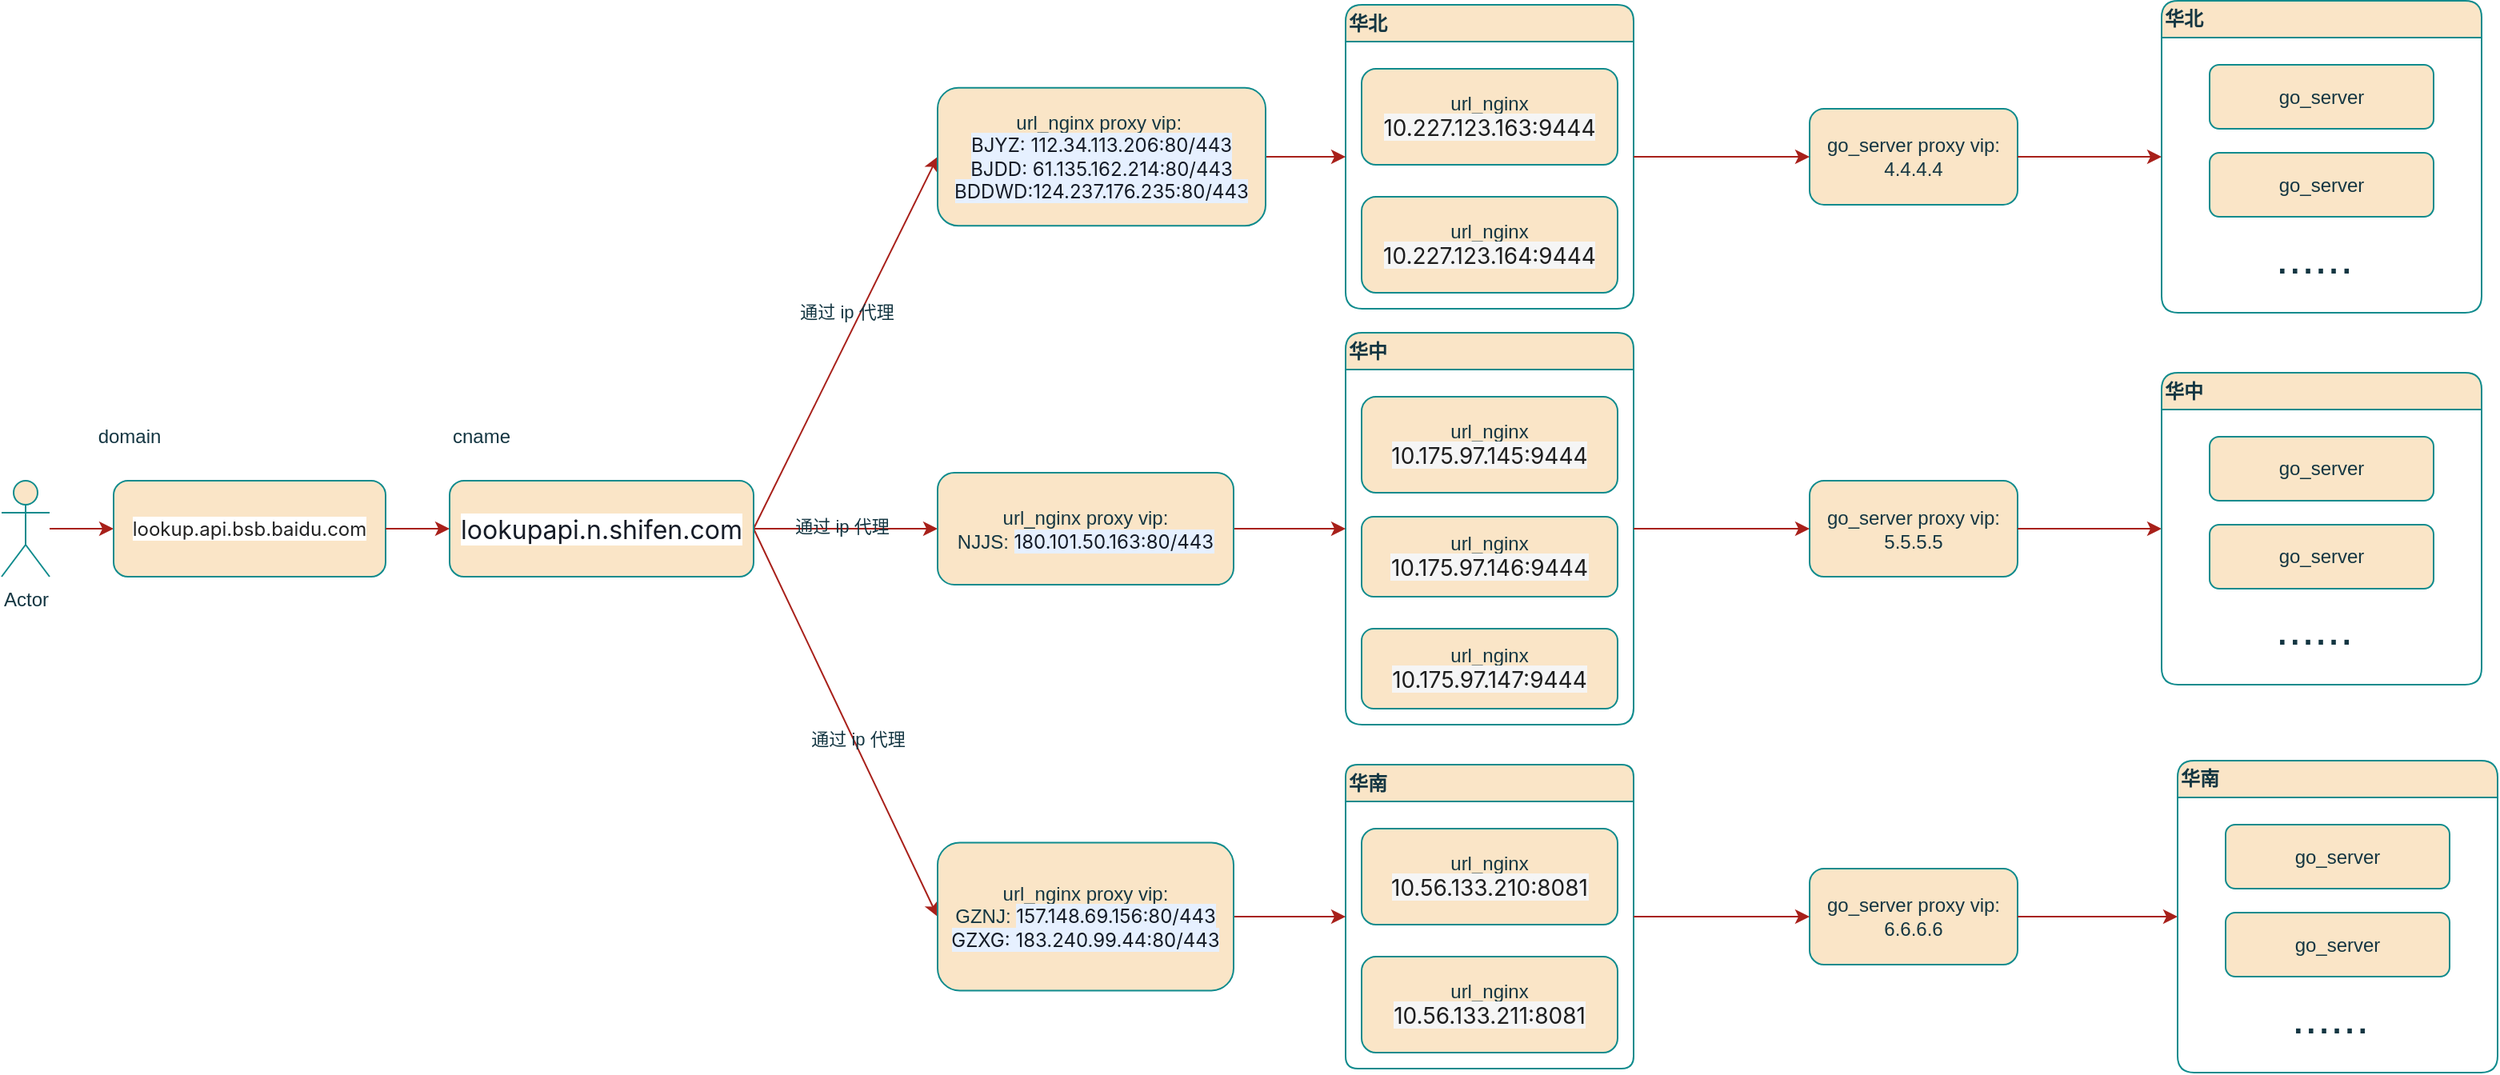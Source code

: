 <mxfile version="24.7.7">
  <diagram name="第 1 页" id="3OlnybCZuQFbsvdLqa09">
    <mxGraphModel dx="1194" dy="755" grid="1" gridSize="10" guides="1" tooltips="1" connect="1" arrows="1" fold="1" page="1" pageScale="1" pageWidth="3300" pageHeight="4681" math="0" shadow="0">
      <root>
        <mxCell id="0" />
        <mxCell id="1" parent="0" />
        <mxCell id="zS4iTFZCfX0krXfUyPuB-29" style="edgeStyle=orthogonalEdgeStyle;rounded=1;orthogonalLoop=1;jettySize=auto;html=1;entryX=0;entryY=0.5;entryDx=0;entryDy=0;labelBackgroundColor=none;strokeColor=#A8201A;fontColor=default;" edge="1" parent="1" source="zS4iTFZCfX0krXfUyPuB-2" target="zS4iTFZCfX0krXfUyPuB-3">
          <mxGeometry relative="1" as="geometry" />
        </mxCell>
        <mxCell id="zS4iTFZCfX0krXfUyPuB-2" value="Actor" style="shape=umlActor;verticalLabelPosition=bottom;verticalAlign=top;html=1;outlineConnect=0;rounded=1;labelBackgroundColor=none;fillColor=#FAE5C7;strokeColor=#0F8B8D;fontColor=#143642;" vertex="1" parent="1">
          <mxGeometry x="60" y="382.5" width="30" height="60" as="geometry" />
        </mxCell>
        <mxCell id="zS4iTFZCfX0krXfUyPuB-3" value="&lt;span style=&quot;color: rgb(33, 33, 33); font-family: Inter, system-ui, -apple-system, &amp;quot;system-ui&amp;quot;, &amp;quot;Segoe UI&amp;quot;, Roboto, Oxygen, Ubuntu, Cantarell, &amp;quot;Fira Sans&amp;quot;, &amp;quot;Droid Sans&amp;quot;, Helvetica, Arial, sans-serif; text-align: left; white-space-collapse: preserve; background-color: rgb(255, 255, 255);&quot;&gt;lookup.api.bsb.baidu.com&lt;/span&gt;" style="rounded=1;whiteSpace=wrap;html=1;labelBackgroundColor=none;fillColor=#FAE5C7;strokeColor=#0F8B8D;fontColor=#143642;" vertex="1" parent="1">
          <mxGeometry x="130" y="382.5" width="170" height="60" as="geometry" />
        </mxCell>
        <mxCell id="zS4iTFZCfX0krXfUyPuB-12" value="华中" style="swimlane;whiteSpace=wrap;html=1;align=left;rounded=1;labelBackgroundColor=none;fillColor=#FAE5C7;strokeColor=#0F8B8D;fontColor=#143642;" vertex="1" parent="1">
          <mxGeometry x="900" y="290" width="180" height="245" as="geometry" />
        </mxCell>
        <mxCell id="zS4iTFZCfX0krXfUyPuB-13" value="url_nginx&lt;div&gt;&lt;span style=&quot;color: rgba(0, 0, 0, 0.88); font-family: -apple-system, &amp;quot;system-ui&amp;quot;, &amp;quot;Segoe UI&amp;quot;, Roboto, &amp;quot;Helvetica Neue&amp;quot;, Arial, &amp;quot;Noto Sans&amp;quot;, sans-serif, &amp;quot;Apple Color Emoji&amp;quot;, &amp;quot;Segoe UI Emoji&amp;quot;, &amp;quot;Segoe UI Symbol&amp;quot;, &amp;quot;Noto Color Emoji&amp;quot;; font-size: 14px; text-align: start; background-color: rgb(245, 245, 245);&quot;&gt;10.175.97.145:9444&lt;/span&gt;&lt;br&gt;&lt;/div&gt;" style="rounded=1;whiteSpace=wrap;html=1;labelBackgroundColor=none;fillColor=#FAE5C7;strokeColor=#0F8B8D;fontColor=#143642;" vertex="1" parent="zS4iTFZCfX0krXfUyPuB-12">
          <mxGeometry x="10" y="40" width="160" height="60" as="geometry" />
        </mxCell>
        <mxCell id="zS4iTFZCfX0krXfUyPuB-14" value="url_nginx&lt;div&gt;&lt;span style=&quot;color: rgba(0, 0, 0, 0.88); font-family: -apple-system, &amp;quot;system-ui&amp;quot;, &amp;quot;Segoe UI&amp;quot;, Roboto, &amp;quot;Helvetica Neue&amp;quot;, Arial, &amp;quot;Noto Sans&amp;quot;, sans-serif, &amp;quot;Apple Color Emoji&amp;quot;, &amp;quot;Segoe UI Emoji&amp;quot;, &amp;quot;Segoe UI Symbol&amp;quot;, &amp;quot;Noto Color Emoji&amp;quot;; font-size: 14px; text-align: start; background-color: rgb(245, 245, 245);&quot;&gt;10.175.97.146:9444&lt;/span&gt;&lt;br&gt;&lt;/div&gt;" style="rounded=1;whiteSpace=wrap;html=1;labelBackgroundColor=none;fillColor=#FAE5C7;strokeColor=#0F8B8D;fontColor=#143642;" vertex="1" parent="zS4iTFZCfX0krXfUyPuB-12">
          <mxGeometry x="10" y="115" width="160" height="50" as="geometry" />
        </mxCell>
        <mxCell id="zS4iTFZCfX0krXfUyPuB-84" value="url_nginx&lt;div&gt;&lt;span style=&quot;color: rgba(0, 0, 0, 0.88); font-family: -apple-system, &amp;quot;system-ui&amp;quot;, &amp;quot;Segoe UI&amp;quot;, Roboto, &amp;quot;Helvetica Neue&amp;quot;, Arial, &amp;quot;Noto Sans&amp;quot;, sans-serif, &amp;quot;Apple Color Emoji&amp;quot;, &amp;quot;Segoe UI Emoji&amp;quot;, &amp;quot;Segoe UI Symbol&amp;quot;, &amp;quot;Noto Color Emoji&amp;quot;; font-size: 14px; text-align: start; background-color: rgb(245, 245, 245);&quot;&gt;10.175.97.147:9444&lt;/span&gt;&lt;br&gt;&lt;/div&gt;" style="rounded=1;whiteSpace=wrap;html=1;labelBackgroundColor=none;fillColor=#FAE5C7;strokeColor=#0F8B8D;fontColor=#143642;" vertex="1" parent="zS4iTFZCfX0krXfUyPuB-12">
          <mxGeometry x="10" y="185" width="160" height="50" as="geometry" />
        </mxCell>
        <mxCell id="zS4iTFZCfX0krXfUyPuB-18" value="华南" style="swimlane;whiteSpace=wrap;html=1;align=left;horizontal=1;rounded=1;labelBackgroundColor=none;fillColor=#FAE5C7;strokeColor=#0F8B8D;fontColor=#143642;arcSize=11;" vertex="1" parent="1">
          <mxGeometry x="900" y="560" width="180" height="190" as="geometry" />
        </mxCell>
        <mxCell id="zS4iTFZCfX0krXfUyPuB-19" value="url_nginx&lt;div&gt;&lt;span style=&quot;color: rgba(0, 0, 0, 0.88); font-family: -apple-system, &amp;quot;system-ui&amp;quot;, &amp;quot;Segoe UI&amp;quot;, Roboto, &amp;quot;Helvetica Neue&amp;quot;, Arial, &amp;quot;Noto Sans&amp;quot;, sans-serif, &amp;quot;Apple Color Emoji&amp;quot;, &amp;quot;Segoe UI Emoji&amp;quot;, &amp;quot;Segoe UI Symbol&amp;quot;, &amp;quot;Noto Color Emoji&amp;quot;; font-size: 14px; text-align: start; background-color: rgb(245, 245, 245);&quot;&gt;10.56.133.210:8081&lt;/span&gt;&lt;br&gt;&lt;/div&gt;" style="rounded=1;whiteSpace=wrap;html=1;labelBackgroundColor=none;fillColor=#FAE5C7;strokeColor=#0F8B8D;fontColor=#143642;" vertex="1" parent="zS4iTFZCfX0krXfUyPuB-18">
          <mxGeometry x="10" y="40" width="160" height="60" as="geometry" />
        </mxCell>
        <mxCell id="zS4iTFZCfX0krXfUyPuB-20" value="url_nginx&lt;div&gt;&lt;span style=&quot;color: rgba(0, 0, 0, 0.88); font-family: -apple-system, &amp;quot;system-ui&amp;quot;, &amp;quot;Segoe UI&amp;quot;, Roboto, &amp;quot;Helvetica Neue&amp;quot;, Arial, &amp;quot;Noto Sans&amp;quot;, sans-serif, &amp;quot;Apple Color Emoji&amp;quot;, &amp;quot;Segoe UI Emoji&amp;quot;, &amp;quot;Segoe UI Symbol&amp;quot;, &amp;quot;Noto Color Emoji&amp;quot;; font-size: 14px; text-align: start; background-color: rgb(245, 245, 245);&quot;&gt;10.56.133.211:8081&lt;/span&gt;&lt;br&gt;&lt;/div&gt;" style="rounded=1;whiteSpace=wrap;html=1;labelBackgroundColor=none;fillColor=#FAE5C7;strokeColor=#0F8B8D;fontColor=#143642;" vertex="1" parent="zS4iTFZCfX0krXfUyPuB-18">
          <mxGeometry x="10" y="120" width="160" height="60" as="geometry" />
        </mxCell>
        <mxCell id="zS4iTFZCfX0krXfUyPuB-21" value="华北" style="swimlane;whiteSpace=wrap;html=1;align=left;rounded=1;labelBackgroundColor=none;fillColor=#FAE5C7;strokeColor=#0F8B8D;fontColor=#143642;" vertex="1" parent="1">
          <mxGeometry x="900" y="85" width="180" height="190" as="geometry">
            <mxRectangle x="640" y="90" width="130" height="30" as="alternateBounds" />
          </mxGeometry>
        </mxCell>
        <mxCell id="zS4iTFZCfX0krXfUyPuB-22" value="url_nginx&lt;div&gt;&lt;span style=&quot;color: rgba(0, 0, 0, 0.88); font-family: -apple-system, &amp;quot;system-ui&amp;quot;, &amp;quot;Segoe UI&amp;quot;, Roboto, &amp;quot;Helvetica Neue&amp;quot;, Arial, &amp;quot;Noto Sans&amp;quot;, sans-serif, &amp;quot;Apple Color Emoji&amp;quot;, &amp;quot;Segoe UI Emoji&amp;quot;, &amp;quot;Segoe UI Symbol&amp;quot;, &amp;quot;Noto Color Emoji&amp;quot;; font-size: 14px; text-align: start; background-color: rgb(245, 245, 245);&quot;&gt;10.227.123.163:9444&lt;/span&gt;&lt;/div&gt;" style="rounded=1;whiteSpace=wrap;html=1;labelBackgroundColor=none;fillColor=#FAE5C7;strokeColor=#0F8B8D;fontColor=#143642;" vertex="1" parent="zS4iTFZCfX0krXfUyPuB-21">
          <mxGeometry x="10" y="40" width="160" height="60" as="geometry" />
        </mxCell>
        <mxCell id="zS4iTFZCfX0krXfUyPuB-23" value="url_nginx&lt;div&gt;&lt;span style=&quot;color: rgba(0, 0, 0, 0.88); font-family: -apple-system, &amp;quot;system-ui&amp;quot;, &amp;quot;Segoe UI&amp;quot;, Roboto, &amp;quot;Helvetica Neue&amp;quot;, Arial, &amp;quot;Noto Sans&amp;quot;, sans-serif, &amp;quot;Apple Color Emoji&amp;quot;, &amp;quot;Segoe UI Emoji&amp;quot;, &amp;quot;Segoe UI Symbol&amp;quot;, &amp;quot;Noto Color Emoji&amp;quot;; font-size: 14px; text-align: start; background-color: rgb(245, 245, 245);&quot;&gt;10.227.123.164:9444&lt;/span&gt;&lt;br&gt;&lt;/div&gt;" style="rounded=1;whiteSpace=wrap;html=1;labelBackgroundColor=none;fillColor=#FAE5C7;strokeColor=#0F8B8D;fontColor=#143642;" vertex="1" parent="zS4iTFZCfX0krXfUyPuB-21">
          <mxGeometry x="10" y="120" width="160" height="60" as="geometry" />
        </mxCell>
        <mxCell id="zS4iTFZCfX0krXfUyPuB-24" value="" style="endArrow=classic;html=1;rounded=1;exitX=1;exitY=0.5;exitDx=0;exitDy=0;entryX=0;entryY=0.5;entryDx=0;entryDy=0;labelBackgroundColor=none;strokeColor=#A8201A;fontColor=default;" edge="1" parent="1" source="zS4iTFZCfX0krXfUyPuB-79" target="zS4iTFZCfX0krXfUyPuB-50">
          <mxGeometry width="50" height="50" relative="1" as="geometry">
            <mxPoint x="510" y="560" as="sourcePoint" />
            <mxPoint x="800" y="340" as="targetPoint" />
          </mxGeometry>
        </mxCell>
        <mxCell id="zS4iTFZCfX0krXfUyPuB-31" value="通过 ip 代理" style="edgeLabel;html=1;align=center;verticalAlign=middle;resizable=0;points=[];rounded=1;labelBackgroundColor=none;fontColor=#143642;" vertex="1" connectable="0" parent="zS4iTFZCfX0krXfUyPuB-24">
          <mxGeometry x="-0.06" y="1" relative="1" as="geometry">
            <mxPoint x="5" y="-26" as="offset" />
          </mxGeometry>
        </mxCell>
        <mxCell id="zS4iTFZCfX0krXfUyPuB-25" value="" style="endArrow=classic;html=1;rounded=1;entryX=0;entryY=0.5;entryDx=0;entryDy=0;exitX=1;exitY=0.5;exitDx=0;exitDy=0;labelBackgroundColor=none;strokeColor=#A8201A;fontColor=default;" edge="1" parent="1" source="zS4iTFZCfX0krXfUyPuB-79" target="zS4iTFZCfX0krXfUyPuB-52">
          <mxGeometry width="50" height="50" relative="1" as="geometry">
            <mxPoint x="480" y="410" as="sourcePoint" />
            <mxPoint x="890" y="400" as="targetPoint" />
          </mxGeometry>
        </mxCell>
        <mxCell id="zS4iTFZCfX0krXfUyPuB-32" value="通过 ip 代理" style="edgeLabel;html=1;align=center;verticalAlign=middle;resizable=0;points=[];rounded=1;labelBackgroundColor=none;fontColor=#143642;" vertex="1" connectable="0" parent="zS4iTFZCfX0krXfUyPuB-25">
          <mxGeometry x="-0.05" y="2" relative="1" as="geometry">
            <mxPoint as="offset" />
          </mxGeometry>
        </mxCell>
        <mxCell id="zS4iTFZCfX0krXfUyPuB-26" value="" style="endArrow=classic;html=1;rounded=1;entryX=0;entryY=0.5;entryDx=0;entryDy=0;exitX=1;exitY=0.5;exitDx=0;exitDy=0;labelBackgroundColor=none;strokeColor=#A8201A;fontColor=default;" edge="1" parent="1" source="zS4iTFZCfX0krXfUyPuB-79" target="zS4iTFZCfX0krXfUyPuB-53">
          <mxGeometry width="50" height="50" relative="1" as="geometry">
            <mxPoint x="490" y="380" as="sourcePoint" />
            <mxPoint x="660" y="205" as="targetPoint" />
          </mxGeometry>
        </mxCell>
        <mxCell id="zS4iTFZCfX0krXfUyPuB-33" value="通过 ip 代理" style="edgeLabel;html=1;align=center;verticalAlign=middle;resizable=0;points=[];rounded=1;labelBackgroundColor=none;fontColor=#143642;" vertex="1" connectable="0" parent="zS4iTFZCfX0krXfUyPuB-26">
          <mxGeometry x="0.089" y="2" relative="1" as="geometry">
            <mxPoint as="offset" />
          </mxGeometry>
        </mxCell>
        <mxCell id="zS4iTFZCfX0krXfUyPuB-35" value="华北&amp;nbsp;" style="swimlane;whiteSpace=wrap;html=1;align=left;rounded=1;labelBackgroundColor=none;fillColor=#FAE5C7;strokeColor=#0F8B8D;fontColor=#143642;" vertex="1" parent="1">
          <mxGeometry x="1410" y="82.5" width="200" height="195" as="geometry">
            <mxRectangle x="640" y="90" width="130" height="30" as="alternateBounds" />
          </mxGeometry>
        </mxCell>
        <mxCell id="zS4iTFZCfX0krXfUyPuB-36" value="go_server" style="rounded=1;whiteSpace=wrap;html=1;labelBackgroundColor=none;fillColor=#FAE5C7;strokeColor=#0F8B8D;fontColor=#143642;" vertex="1" parent="zS4iTFZCfX0krXfUyPuB-35">
          <mxGeometry x="30" y="40" width="140" height="40" as="geometry" />
        </mxCell>
        <mxCell id="zS4iTFZCfX0krXfUyPuB-37" value="go_server" style="rounded=1;whiteSpace=wrap;html=1;labelBackgroundColor=none;fillColor=#FAE5C7;strokeColor=#0F8B8D;fontColor=#143642;" vertex="1" parent="zS4iTFZCfX0krXfUyPuB-35">
          <mxGeometry x="30" y="95" width="140" height="40" as="geometry" />
        </mxCell>
        <mxCell id="zS4iTFZCfX0krXfUyPuB-69" value="&lt;font style=&quot;font-size: 29px;&quot;&gt;......&lt;/font&gt;" style="text;html=1;align=center;verticalAlign=middle;resizable=0;points=[];autosize=1;strokeColor=none;fillColor=none;fontColor=#143642;" vertex="1" parent="zS4iTFZCfX0krXfUyPuB-35">
          <mxGeometry x="60" y="135" width="70" height="50" as="geometry" />
        </mxCell>
        <mxCell id="zS4iTFZCfX0krXfUyPuB-51" style="edgeStyle=orthogonalEdgeStyle;rounded=1;orthogonalLoop=1;jettySize=auto;html=1;exitX=1;exitY=0.5;exitDx=0;exitDy=0;entryX=0;entryY=0.5;entryDx=0;entryDy=0;labelBackgroundColor=none;strokeColor=#A8201A;fontColor=default;" edge="1" parent="1" source="zS4iTFZCfX0krXfUyPuB-50" target="zS4iTFZCfX0krXfUyPuB-21">
          <mxGeometry relative="1" as="geometry" />
        </mxCell>
        <mxCell id="zS4iTFZCfX0krXfUyPuB-50" value="url_nginx proxy vip:&amp;nbsp;&lt;div&gt;&lt;span style=&quot;color: rgb(21, 27, 38); font-family: -apple-system, &amp;quot;system-ui&amp;quot;, &amp;quot;Segoe UI&amp;quot;, &amp;quot;Helvetica Neue&amp;quot;, Arial, &amp;quot;PingFang SC&amp;quot;, &amp;quot;Hiragino Sans GB&amp;quot;, &amp;quot;Microsoft YaHei&amp;quot;, 微软雅黑, &amp;quot;sans-serif&amp;quot;, &amp;quot;Apple Color Emoji&amp;quot;, &amp;quot;Segoe UI Emoji&amp;quot;, &amp;quot;Segoe UI Symbol&amp;quot;, &amp;quot;Noto Color Emoji&amp;quot;; text-align: left; background-color: rgb(230, 240, 255);&quot;&gt;BJYZ: 112.34.113.206:80/443&lt;/span&gt;&lt;/div&gt;&lt;div&gt;&lt;span style=&quot;color: rgb(21, 27, 38); font-family: -apple-system, &amp;quot;system-ui&amp;quot;, &amp;quot;Segoe UI&amp;quot;, &amp;quot;Helvetica Neue&amp;quot;, Arial, &amp;quot;PingFang SC&amp;quot;, &amp;quot;Hiragino Sans GB&amp;quot;, &amp;quot;Microsoft YaHei&amp;quot;, 微软雅黑, &amp;quot;sans-serif&amp;quot;, &amp;quot;Apple Color Emoji&amp;quot;, &amp;quot;Segoe UI Emoji&amp;quot;, &amp;quot;Segoe UI Symbol&amp;quot;, &amp;quot;Noto Color Emoji&amp;quot;; text-align: left; background-color: rgb(230, 240, 255);&quot;&gt;BJDD:&amp;nbsp;&lt;/span&gt;&lt;span style=&quot;background-color: rgb(230, 240, 255); color: rgb(21, 27, 38); font-family: -apple-system, &amp;quot;system-ui&amp;quot;, &amp;quot;Segoe UI&amp;quot;, &amp;quot;Helvetica Neue&amp;quot;, Arial, &amp;quot;PingFang SC&amp;quot;, &amp;quot;Hiragino Sans GB&amp;quot;, &amp;quot;Microsoft YaHei&amp;quot;, 微软雅黑, &amp;quot;sans-serif&amp;quot;, &amp;quot;Apple Color Emoji&amp;quot;, &amp;quot;Segoe UI Emoji&amp;quot;, &amp;quot;Segoe UI Symbol&amp;quot;, &amp;quot;Noto Color Emoji&amp;quot;; text-align: left;&quot;&gt;61.135.162.214:80/443&lt;/span&gt;&lt;/div&gt;&lt;div&gt;&lt;span style=&quot;background-color: rgb(230, 240, 255); color: rgb(21, 27, 38); font-family: -apple-system, &amp;quot;system-ui&amp;quot;, &amp;quot;Segoe UI&amp;quot;, &amp;quot;Helvetica Neue&amp;quot;, Arial, &amp;quot;PingFang SC&amp;quot;, &amp;quot;Hiragino Sans GB&amp;quot;, &amp;quot;Microsoft YaHei&amp;quot;, 微软雅黑, &amp;quot;sans-serif&amp;quot;, &amp;quot;Apple Color Emoji&amp;quot;, &amp;quot;Segoe UI Emoji&amp;quot;, &amp;quot;Segoe UI Symbol&amp;quot;, &amp;quot;Noto Color Emoji&amp;quot;; text-align: left;&quot;&gt;BDDWD:&lt;/span&gt;&lt;span style=&quot;background-color: rgb(230, 240, 255); color: rgb(21, 27, 38); font-family: -apple-system, &amp;quot;system-ui&amp;quot;, &amp;quot;Segoe UI&amp;quot;, &amp;quot;Helvetica Neue&amp;quot;, Arial, &amp;quot;PingFang SC&amp;quot;, &amp;quot;Hiragino Sans GB&amp;quot;, &amp;quot;Microsoft YaHei&amp;quot;, 微软雅黑, &amp;quot;sans-serif&amp;quot;, &amp;quot;Apple Color Emoji&amp;quot;, &amp;quot;Segoe UI Emoji&amp;quot;, &amp;quot;Segoe UI Symbol&amp;quot;, &amp;quot;Noto Color Emoji&amp;quot;; text-align: left;&quot;&gt;124.237.176.235:80/443&lt;/span&gt;&lt;/div&gt;" style="rounded=1;whiteSpace=wrap;html=1;labelBackgroundColor=none;fillColor=#FAE5C7;strokeColor=#0F8B8D;fontColor=#143642;" vertex="1" parent="1">
          <mxGeometry x="645" y="136.88" width="205" height="86.25" as="geometry" />
        </mxCell>
        <mxCell id="zS4iTFZCfX0krXfUyPuB-55" style="edgeStyle=orthogonalEdgeStyle;rounded=1;orthogonalLoop=1;jettySize=auto;html=1;exitX=1;exitY=0.5;exitDx=0;exitDy=0;entryX=0;entryY=0.5;entryDx=0;entryDy=0;labelBackgroundColor=none;strokeColor=#A8201A;fontColor=default;" edge="1" parent="1" source="zS4iTFZCfX0krXfUyPuB-52" target="zS4iTFZCfX0krXfUyPuB-12">
          <mxGeometry relative="1" as="geometry" />
        </mxCell>
        <mxCell id="zS4iTFZCfX0krXfUyPuB-52" value="url_nginx proxy vip: NJJS:&amp;nbsp;&lt;span style=&quot;color: rgb(21, 27, 38); font-family: -apple-system, &amp;quot;system-ui&amp;quot;, &amp;quot;Segoe UI&amp;quot;, &amp;quot;Helvetica Neue&amp;quot;, Arial, &amp;quot;PingFang SC&amp;quot;, &amp;quot;Hiragino Sans GB&amp;quot;, &amp;quot;Microsoft YaHei&amp;quot;, 微软雅黑, &amp;quot;sans-serif&amp;quot;, &amp;quot;Apple Color Emoji&amp;quot;, &amp;quot;Segoe UI Emoji&amp;quot;, &amp;quot;Segoe UI Symbol&amp;quot;, &amp;quot;Noto Color Emoji&amp;quot;; text-align: left; background-color: rgb(230, 240, 255);&quot;&gt;180.101.50.163:80/443&lt;/span&gt;" style="rounded=1;whiteSpace=wrap;html=1;labelBackgroundColor=none;fillColor=#FAE5C7;strokeColor=#0F8B8D;fontColor=#143642;" vertex="1" parent="1">
          <mxGeometry x="645" y="377.5" width="185" height="70" as="geometry" />
        </mxCell>
        <mxCell id="zS4iTFZCfX0krXfUyPuB-56" style="edgeStyle=orthogonalEdgeStyle;rounded=1;orthogonalLoop=1;jettySize=auto;html=1;exitX=1;exitY=0.5;exitDx=0;exitDy=0;entryX=0;entryY=0.5;entryDx=0;entryDy=0;labelBackgroundColor=none;strokeColor=#A8201A;fontColor=default;" edge="1" parent="1" source="zS4iTFZCfX0krXfUyPuB-53" target="zS4iTFZCfX0krXfUyPuB-18">
          <mxGeometry relative="1" as="geometry" />
        </mxCell>
        <mxCell id="zS4iTFZCfX0krXfUyPuB-53" value="url_nginx proxy vip: GZNJ:&amp;nbsp;&lt;span style=&quot;color: rgb(21, 27, 38); font-family: -apple-system, &amp;quot;system-ui&amp;quot;, &amp;quot;Segoe UI&amp;quot;, &amp;quot;Helvetica Neue&amp;quot;, Arial, &amp;quot;PingFang SC&amp;quot;, &amp;quot;Hiragino Sans GB&amp;quot;, &amp;quot;Microsoft YaHei&amp;quot;, 微软雅黑, &amp;quot;sans-serif&amp;quot;, &amp;quot;Apple Color Emoji&amp;quot;, &amp;quot;Segoe UI Emoji&amp;quot;, &amp;quot;Segoe UI Symbol&amp;quot;, &amp;quot;Noto Color Emoji&amp;quot;; text-align: left; background-color: rgb(230, 240, 255);&quot;&gt;157.148.69.156:80/443&lt;/span&gt;&lt;div&gt;&lt;span style=&quot;color: rgb(21, 27, 38); font-family: -apple-system, &amp;quot;system-ui&amp;quot;, &amp;quot;Segoe UI&amp;quot;, &amp;quot;Helvetica Neue&amp;quot;, Arial, &amp;quot;PingFang SC&amp;quot;, &amp;quot;Hiragino Sans GB&amp;quot;, &amp;quot;Microsoft YaHei&amp;quot;, 微软雅黑, &amp;quot;sans-serif&amp;quot;, &amp;quot;Apple Color Emoji&amp;quot;, &amp;quot;Segoe UI Emoji&amp;quot;, &amp;quot;Segoe UI Symbol&amp;quot;, &amp;quot;Noto Color Emoji&amp;quot;; text-align: left; background-color: rgb(230, 240, 255);&quot;&gt;GZXG:&amp;nbsp;&lt;/span&gt;&lt;span style=&quot;background-color: rgb(230, 240, 255); color: rgb(21, 27, 38); font-family: -apple-system, &amp;quot;system-ui&amp;quot;, &amp;quot;Segoe UI&amp;quot;, &amp;quot;Helvetica Neue&amp;quot;, Arial, &amp;quot;PingFang SC&amp;quot;, &amp;quot;Hiragino Sans GB&amp;quot;, &amp;quot;Microsoft YaHei&amp;quot;, 微软雅黑, &amp;quot;sans-serif&amp;quot;, &amp;quot;Apple Color Emoji&amp;quot;, &amp;quot;Segoe UI Emoji&amp;quot;, &amp;quot;Segoe UI Symbol&amp;quot;, &amp;quot;Noto Color Emoji&amp;quot;; text-align: left;&quot;&gt;183.240.99.44:80/443&lt;/span&gt;&lt;/div&gt;" style="rounded=1;whiteSpace=wrap;html=1;labelBackgroundColor=none;fillColor=#FAE5C7;strokeColor=#0F8B8D;fontColor=#143642;" vertex="1" parent="1">
          <mxGeometry x="645" y="608.75" width="185" height="92.5" as="geometry" />
        </mxCell>
        <mxCell id="zS4iTFZCfX0krXfUyPuB-57" value="go_server proxy vip: 4.4.4.4" style="rounded=1;whiteSpace=wrap;html=1;labelBackgroundColor=none;fillColor=#FAE5C7;strokeColor=#0F8B8D;fontColor=#143642;" vertex="1" parent="1">
          <mxGeometry x="1190" y="150" width="130" height="60" as="geometry" />
        </mxCell>
        <mxCell id="zS4iTFZCfX0krXfUyPuB-58" value="go_server proxy vip: 5.5.5.5" style="rounded=1;whiteSpace=wrap;html=1;labelBackgroundColor=none;fillColor=#FAE5C7;strokeColor=#0F8B8D;fontColor=#143642;" vertex="1" parent="1">
          <mxGeometry x="1190" y="382.5" width="130" height="60" as="geometry" />
        </mxCell>
        <mxCell id="zS4iTFZCfX0krXfUyPuB-59" value="go_server proxy vip: 6.6.6.6" style="rounded=1;whiteSpace=wrap;html=1;labelBackgroundColor=none;fillColor=#FAE5C7;strokeColor=#0F8B8D;fontColor=#143642;" vertex="1" parent="1">
          <mxGeometry x="1190" y="625" width="130" height="60" as="geometry" />
        </mxCell>
        <mxCell id="zS4iTFZCfX0krXfUyPuB-63" value="" style="endArrow=classic;html=1;rounded=0;strokeColor=#A8201A;fontColor=#143642;fillColor=#FAE5C7;exitX=1;exitY=0.5;exitDx=0;exitDy=0;entryX=0;entryY=0.5;entryDx=0;entryDy=0;" edge="1" parent="1" source="zS4iTFZCfX0krXfUyPuB-21" target="zS4iTFZCfX0krXfUyPuB-57">
          <mxGeometry width="50" height="50" relative="1" as="geometry">
            <mxPoint x="1230" y="80" as="sourcePoint" />
            <mxPoint x="1280" y="30" as="targetPoint" />
          </mxGeometry>
        </mxCell>
        <mxCell id="zS4iTFZCfX0krXfUyPuB-64" value="" style="endArrow=classic;html=1;rounded=0;strokeColor=#A8201A;fontColor=#143642;fillColor=#FAE5C7;exitX=1;exitY=0.5;exitDx=0;exitDy=0;entryX=0;entryY=0.5;entryDx=0;entryDy=0;" edge="1" parent="1" source="zS4iTFZCfX0krXfUyPuB-12" target="zS4iTFZCfX0krXfUyPuB-58">
          <mxGeometry width="50" height="50" relative="1" as="geometry">
            <mxPoint x="1090" y="190" as="sourcePoint" />
            <mxPoint x="1200" y="190" as="targetPoint" />
          </mxGeometry>
        </mxCell>
        <mxCell id="zS4iTFZCfX0krXfUyPuB-65" value="" style="endArrow=classic;html=1;rounded=0;strokeColor=#A8201A;fontColor=#143642;fillColor=#FAE5C7;exitX=1;exitY=0.5;exitDx=0;exitDy=0;entryX=0;entryY=0.5;entryDx=0;entryDy=0;" edge="1" parent="1" source="zS4iTFZCfX0krXfUyPuB-18" target="zS4iTFZCfX0krXfUyPuB-59">
          <mxGeometry width="50" height="50" relative="1" as="geometry">
            <mxPoint x="1100" y="200" as="sourcePoint" />
            <mxPoint x="1210" y="200" as="targetPoint" />
          </mxGeometry>
        </mxCell>
        <mxCell id="zS4iTFZCfX0krXfUyPuB-66" value="" style="endArrow=classic;html=1;rounded=0;strokeColor=#A8201A;fontColor=#143642;fillColor=#FAE5C7;exitX=1;exitY=0.5;exitDx=0;exitDy=0;entryX=0;entryY=0.5;entryDx=0;entryDy=0;" edge="1" parent="1" source="zS4iTFZCfX0krXfUyPuB-57" target="zS4iTFZCfX0krXfUyPuB-35">
          <mxGeometry width="50" height="50" relative="1" as="geometry">
            <mxPoint x="1330" y="80" as="sourcePoint" />
            <mxPoint x="1380" y="30" as="targetPoint" />
          </mxGeometry>
        </mxCell>
        <mxCell id="zS4iTFZCfX0krXfUyPuB-67" value="" style="endArrow=classic;html=1;rounded=0;strokeColor=#A8201A;fontColor=#143642;fillColor=#FAE5C7;exitX=1;exitY=0.5;exitDx=0;exitDy=0;entryX=0;entryY=0.5;entryDx=0;entryDy=0;" edge="1" parent="1" source="zS4iTFZCfX0krXfUyPuB-58" target="zS4iTFZCfX0krXfUyPuB-70">
          <mxGeometry width="50" height="50" relative="1" as="geometry">
            <mxPoint x="1220" y="290" as="sourcePoint" />
            <mxPoint x="1460" y="400" as="targetPoint" />
          </mxGeometry>
        </mxCell>
        <mxCell id="zS4iTFZCfX0krXfUyPuB-68" value="" style="endArrow=classic;html=1;rounded=0;strokeColor=#A8201A;fontColor=#143642;fillColor=#FAE5C7;exitX=1;exitY=0.5;exitDx=0;exitDy=0;entryX=0;entryY=0.5;entryDx=0;entryDy=0;" edge="1" parent="1" source="zS4iTFZCfX0krXfUyPuB-59" target="zS4iTFZCfX0krXfUyPuB-74">
          <mxGeometry width="50" height="50" relative="1" as="geometry">
            <mxPoint x="1270" y="720" as="sourcePoint" />
            <mxPoint x="1460" y="625" as="targetPoint" />
          </mxGeometry>
        </mxCell>
        <mxCell id="zS4iTFZCfX0krXfUyPuB-70" value="华中" style="swimlane;whiteSpace=wrap;html=1;align=left;rounded=1;labelBackgroundColor=none;fillColor=#FAE5C7;strokeColor=#0F8B8D;fontColor=#143642;" vertex="1" parent="1">
          <mxGeometry x="1410" y="315" width="200" height="195" as="geometry">
            <mxRectangle x="640" y="90" width="130" height="30" as="alternateBounds" />
          </mxGeometry>
        </mxCell>
        <mxCell id="zS4iTFZCfX0krXfUyPuB-71" value="go_server" style="rounded=1;whiteSpace=wrap;html=1;labelBackgroundColor=none;fillColor=#FAE5C7;strokeColor=#0F8B8D;fontColor=#143642;" vertex="1" parent="zS4iTFZCfX0krXfUyPuB-70">
          <mxGeometry x="30" y="40" width="140" height="40" as="geometry" />
        </mxCell>
        <mxCell id="zS4iTFZCfX0krXfUyPuB-72" value="go_server" style="rounded=1;whiteSpace=wrap;html=1;labelBackgroundColor=none;fillColor=#FAE5C7;strokeColor=#0F8B8D;fontColor=#143642;" vertex="1" parent="zS4iTFZCfX0krXfUyPuB-70">
          <mxGeometry x="30" y="95" width="140" height="40" as="geometry" />
        </mxCell>
        <mxCell id="zS4iTFZCfX0krXfUyPuB-73" value="&lt;font style=&quot;font-size: 29px;&quot;&gt;......&lt;/font&gt;" style="text;html=1;align=center;verticalAlign=middle;resizable=0;points=[];autosize=1;strokeColor=none;fillColor=none;fontColor=#143642;" vertex="1" parent="zS4iTFZCfX0krXfUyPuB-70">
          <mxGeometry x="60" y="135" width="70" height="50" as="geometry" />
        </mxCell>
        <mxCell id="zS4iTFZCfX0krXfUyPuB-74" value="华南" style="swimlane;whiteSpace=wrap;html=1;align=left;rounded=1;labelBackgroundColor=none;fillColor=#FAE5C7;strokeColor=#0F8B8D;fontColor=#143642;" vertex="1" parent="1">
          <mxGeometry x="1420" y="557.5" width="200" height="195" as="geometry">
            <mxRectangle x="640" y="90" width="130" height="30" as="alternateBounds" />
          </mxGeometry>
        </mxCell>
        <mxCell id="zS4iTFZCfX0krXfUyPuB-75" value="go_server" style="rounded=1;whiteSpace=wrap;html=1;labelBackgroundColor=none;fillColor=#FAE5C7;strokeColor=#0F8B8D;fontColor=#143642;" vertex="1" parent="zS4iTFZCfX0krXfUyPuB-74">
          <mxGeometry x="30" y="40" width="140" height="40" as="geometry" />
        </mxCell>
        <mxCell id="zS4iTFZCfX0krXfUyPuB-76" value="go_server" style="rounded=1;whiteSpace=wrap;html=1;labelBackgroundColor=none;fillColor=#FAE5C7;strokeColor=#0F8B8D;fontColor=#143642;" vertex="1" parent="zS4iTFZCfX0krXfUyPuB-74">
          <mxGeometry x="30" y="95" width="140" height="40" as="geometry" />
        </mxCell>
        <mxCell id="zS4iTFZCfX0krXfUyPuB-77" value="&lt;font style=&quot;font-size: 29px;&quot;&gt;......&lt;/font&gt;" style="text;html=1;align=center;verticalAlign=middle;resizable=0;points=[];autosize=1;strokeColor=none;fillColor=none;fontColor=#143642;" vertex="1" parent="zS4iTFZCfX0krXfUyPuB-74">
          <mxGeometry x="60" y="135" width="70" height="50" as="geometry" />
        </mxCell>
        <mxCell id="zS4iTFZCfX0krXfUyPuB-79" value="&lt;span style=&quot;color: rgb(21, 27, 38); font-family: -apple-system, &amp;quot;system-ui&amp;quot;, &amp;quot;Segoe UI&amp;quot;, &amp;quot;Helvetica Neue&amp;quot;, Arial, &amp;quot;PingFang SC&amp;quot;, &amp;quot;Hiragino Sans GB&amp;quot;, &amp;quot;Microsoft YaHei&amp;quot;, 微软雅黑, &amp;quot;sans-serif&amp;quot;, &amp;quot;Apple Color Emoji&amp;quot;, &amp;quot;Segoe UI Emoji&amp;quot;, &amp;quot;Segoe UI Symbol&amp;quot;, &amp;quot;Noto Color Emoji&amp;quot;; font-size: 16px; background-color: rgb(255, 255, 255);&quot;&gt;lookupapi.n.shifen.com&lt;/span&gt;" style="rounded=1;whiteSpace=wrap;html=1;labelBackgroundColor=none;fillColor=#FAE5C7;strokeColor=#0F8B8D;fontColor=#143642;" vertex="1" parent="1">
          <mxGeometry x="340" y="382.5" width="190" height="60" as="geometry" />
        </mxCell>
        <mxCell id="zS4iTFZCfX0krXfUyPuB-80" value="" style="endArrow=classic;html=1;rounded=0;strokeColor=#A8201A;fontColor=#143642;fillColor=#FAE5C7;exitX=1;exitY=0.5;exitDx=0;exitDy=0;entryX=0;entryY=0.5;entryDx=0;entryDy=0;" edge="1" parent="1" source="zS4iTFZCfX0krXfUyPuB-3" target="zS4iTFZCfX0krXfUyPuB-79">
          <mxGeometry width="50" height="50" relative="1" as="geometry">
            <mxPoint x="560" y="400" as="sourcePoint" />
            <mxPoint x="610" y="350" as="targetPoint" />
          </mxGeometry>
        </mxCell>
        <mxCell id="zS4iTFZCfX0krXfUyPuB-81" value="domain" style="text;html=1;align=center;verticalAlign=middle;whiteSpace=wrap;rounded=0;fontColor=#143642;" vertex="1" parent="1">
          <mxGeometry x="110" y="340" width="60" height="30" as="geometry" />
        </mxCell>
        <mxCell id="zS4iTFZCfX0krXfUyPuB-82" value="cname" style="text;html=1;align=center;verticalAlign=middle;whiteSpace=wrap;rounded=0;fontColor=#143642;" vertex="1" parent="1">
          <mxGeometry x="330" y="340" width="60" height="30" as="geometry" />
        </mxCell>
      </root>
    </mxGraphModel>
  </diagram>
</mxfile>
